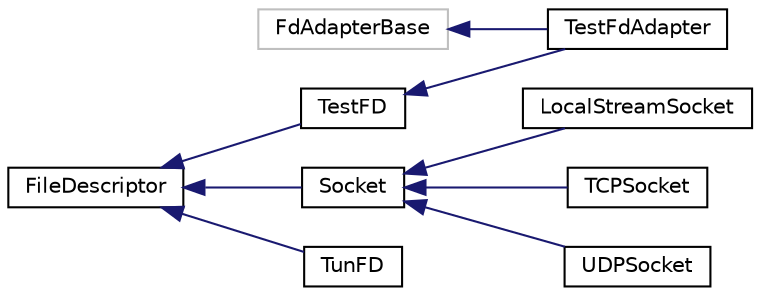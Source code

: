 digraph "类继承关系图"
{
 // LATEX_PDF_SIZE
  edge [fontname="Helvetica",fontsize="10",labelfontname="Helvetica",labelfontsize="10"];
  node [fontname="Helvetica",fontsize="10",shape=record];
  rankdir="LR";
  Node73 [label="FdAdapterBase",height=0.2,width=0.4,color="grey75", fillcolor="white", style="filled",tooltip=" "];
  Node73 -> Node6 [dir="back",color="midnightblue",fontsize="10",style="solid",fontname="Helvetica"];
  Node6 [label="TestFdAdapter",height=0.2,width=0.4,color="black", fillcolor="white", style="filled",URL="$classTestFdAdapter.html",tooltip="An FdAdapterBase that writes to a TestFD. Does not (need to) support reading."];
  Node0 [label="FileDescriptor",height=0.2,width=0.4,color="black", fillcolor="white", style="filled",URL="$classFileDescriptor.html",tooltip="A reference-counted handle to a file descriptor"];
  Node0 -> Node1 [dir="back",color="midnightblue",fontsize="10",style="solid",fontname="Helvetica"];
  Node1 [label="Socket",height=0.2,width=0.4,color="black", fillcolor="white", style="filled",URL="$classSocket.html",tooltip="Base class for network sockets (TCP, UDP, etc.)"];
  Node1 -> Node2 [dir="back",color="midnightblue",fontsize="10",style="solid",fontname="Helvetica"];
  Node2 [label="LocalStreamSocket",height=0.2,width=0.4,color="black", fillcolor="white", style="filled",URL="$classLocalStreamSocket.html",tooltip="A wrapper around Unix-domain stream sockets"];
  Node1 -> Node3 [dir="back",color="midnightblue",fontsize="10",style="solid",fontname="Helvetica"];
  Node3 [label="TCPSocket",height=0.2,width=0.4,color="black", fillcolor="white", style="filled",URL="$classTCPSocket.html",tooltip="A wrapper around TCP sockets"];
  Node1 -> Node4 [dir="back",color="midnightblue",fontsize="10",style="solid",fontname="Helvetica"];
  Node4 [label="UDPSocket",height=0.2,width=0.4,color="black", fillcolor="white", style="filled",URL="$classUDPSocket.html",tooltip="A wrapper around UDP sockets"];
  Node0 -> Node5 [dir="back",color="midnightblue",fontsize="10",style="solid",fontname="Helvetica"];
  Node5 [label="TestFD",height=0.2,width=0.4,color="black", fillcolor="white", style="filled",URL="$classTestFD.html",tooltip="A wrapper class for a SOCK_SEQPACKET Unix-domain socket, for use by TCPTestHarness"];
  Node5 -> Node6 [dir="back",color="midnightblue",fontsize="10",style="solid",fontname="Helvetica"];
  Node0 -> Node7 [dir="back",color="midnightblue",fontsize="10",style="solid",fontname="Helvetica"];
  Node7 [label="TunFD",height=0.2,width=0.4,color="black", fillcolor="white", style="filled",URL="$classTunFD.html",tooltip="A FileDescriptor to a Linux TUN device"];
}
